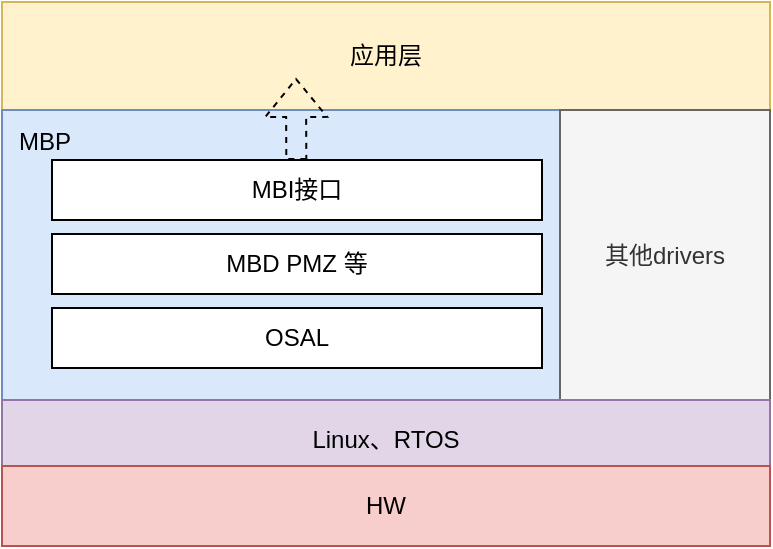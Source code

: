 <mxfile version="19.0.3" type="device"><diagram id="L2yHVvHp8KWSfjjAc0EO" name="第 1 页"><mxGraphModel dx="539" dy="379" grid="0" gridSize="10" guides="1" tooltips="1" connect="1" arrows="1" fold="1" page="0" pageScale="1" pageWidth="827" pageHeight="1169" math="0" shadow="0"><root><mxCell id="0"/><mxCell id="1" parent="0"/><mxCell id="-wfnZjs0txoLnZgwlU4I-1" value="应用层" style="rounded=0;whiteSpace=wrap;html=1;fillColor=#fff2cc;strokeColor=#d6b656;" vertex="1" parent="1"><mxGeometry x="194" y="366" width="384" height="54" as="geometry"/></mxCell><mxCell id="-wfnZjs0txoLnZgwlU4I-2" value="" style="rounded=0;whiteSpace=wrap;html=1;fillColor=#dae8fc;strokeColor=#6c8ebf;" vertex="1" parent="1"><mxGeometry x="194" y="420" width="279" height="145" as="geometry"/></mxCell><mxCell id="-wfnZjs0txoLnZgwlU4I-3" value="其他drivers" style="rounded=0;whiteSpace=wrap;html=1;fillColor=#f5f5f5;fontColor=#333333;strokeColor=#666666;" vertex="1" parent="1"><mxGeometry x="473" y="420" width="105" height="145" as="geometry"/></mxCell><mxCell id="-wfnZjs0txoLnZgwlU4I-4" value="MBP" style="text;html=1;align=center;verticalAlign=middle;resizable=0;points=[];autosize=1;strokeColor=none;fillColor=none;" vertex="1" parent="1"><mxGeometry x="197" y="427" width="36" height="18" as="geometry"/></mxCell><mxCell id="-wfnZjs0txoLnZgwlU4I-5" value="MBI接口" style="rounded=0;whiteSpace=wrap;html=1;" vertex="1" parent="1"><mxGeometry x="219" y="445" width="245" height="30" as="geometry"/></mxCell><mxCell id="-wfnZjs0txoLnZgwlU4I-6" value="" style="shape=flexArrow;endArrow=classic;html=1;rounded=0;dashed=1;" edge="1" parent="1"><mxGeometry width="50" height="50" relative="1" as="geometry"><mxPoint x="341.16" y="445" as="sourcePoint"/><mxPoint x="341" y="404" as="targetPoint"/></mxGeometry></mxCell><mxCell id="-wfnZjs0txoLnZgwlU4I-7" value="MBD PMZ 等" style="rounded=0;whiteSpace=wrap;html=1;" vertex="1" parent="1"><mxGeometry x="219" y="482" width="245" height="30" as="geometry"/></mxCell><mxCell id="-wfnZjs0txoLnZgwlU4I-8" value="OSAL" style="rounded=0;whiteSpace=wrap;html=1;" vertex="1" parent="1"><mxGeometry x="219" y="519" width="245" height="30" as="geometry"/></mxCell><mxCell id="-wfnZjs0txoLnZgwlU4I-9" value="Linux、RTOS" style="rounded=0;whiteSpace=wrap;html=1;fillColor=#e1d5e7;strokeColor=#9673a6;" vertex="1" parent="1"><mxGeometry x="194" y="565" width="384" height="39" as="geometry"/></mxCell><mxCell id="-wfnZjs0txoLnZgwlU4I-10" value="HW" style="rounded=0;whiteSpace=wrap;html=1;fillColor=#f8cecc;strokeColor=#b85450;" vertex="1" parent="1"><mxGeometry x="194" y="598" width="384" height="40" as="geometry"/></mxCell></root></mxGraphModel></diagram></mxfile>